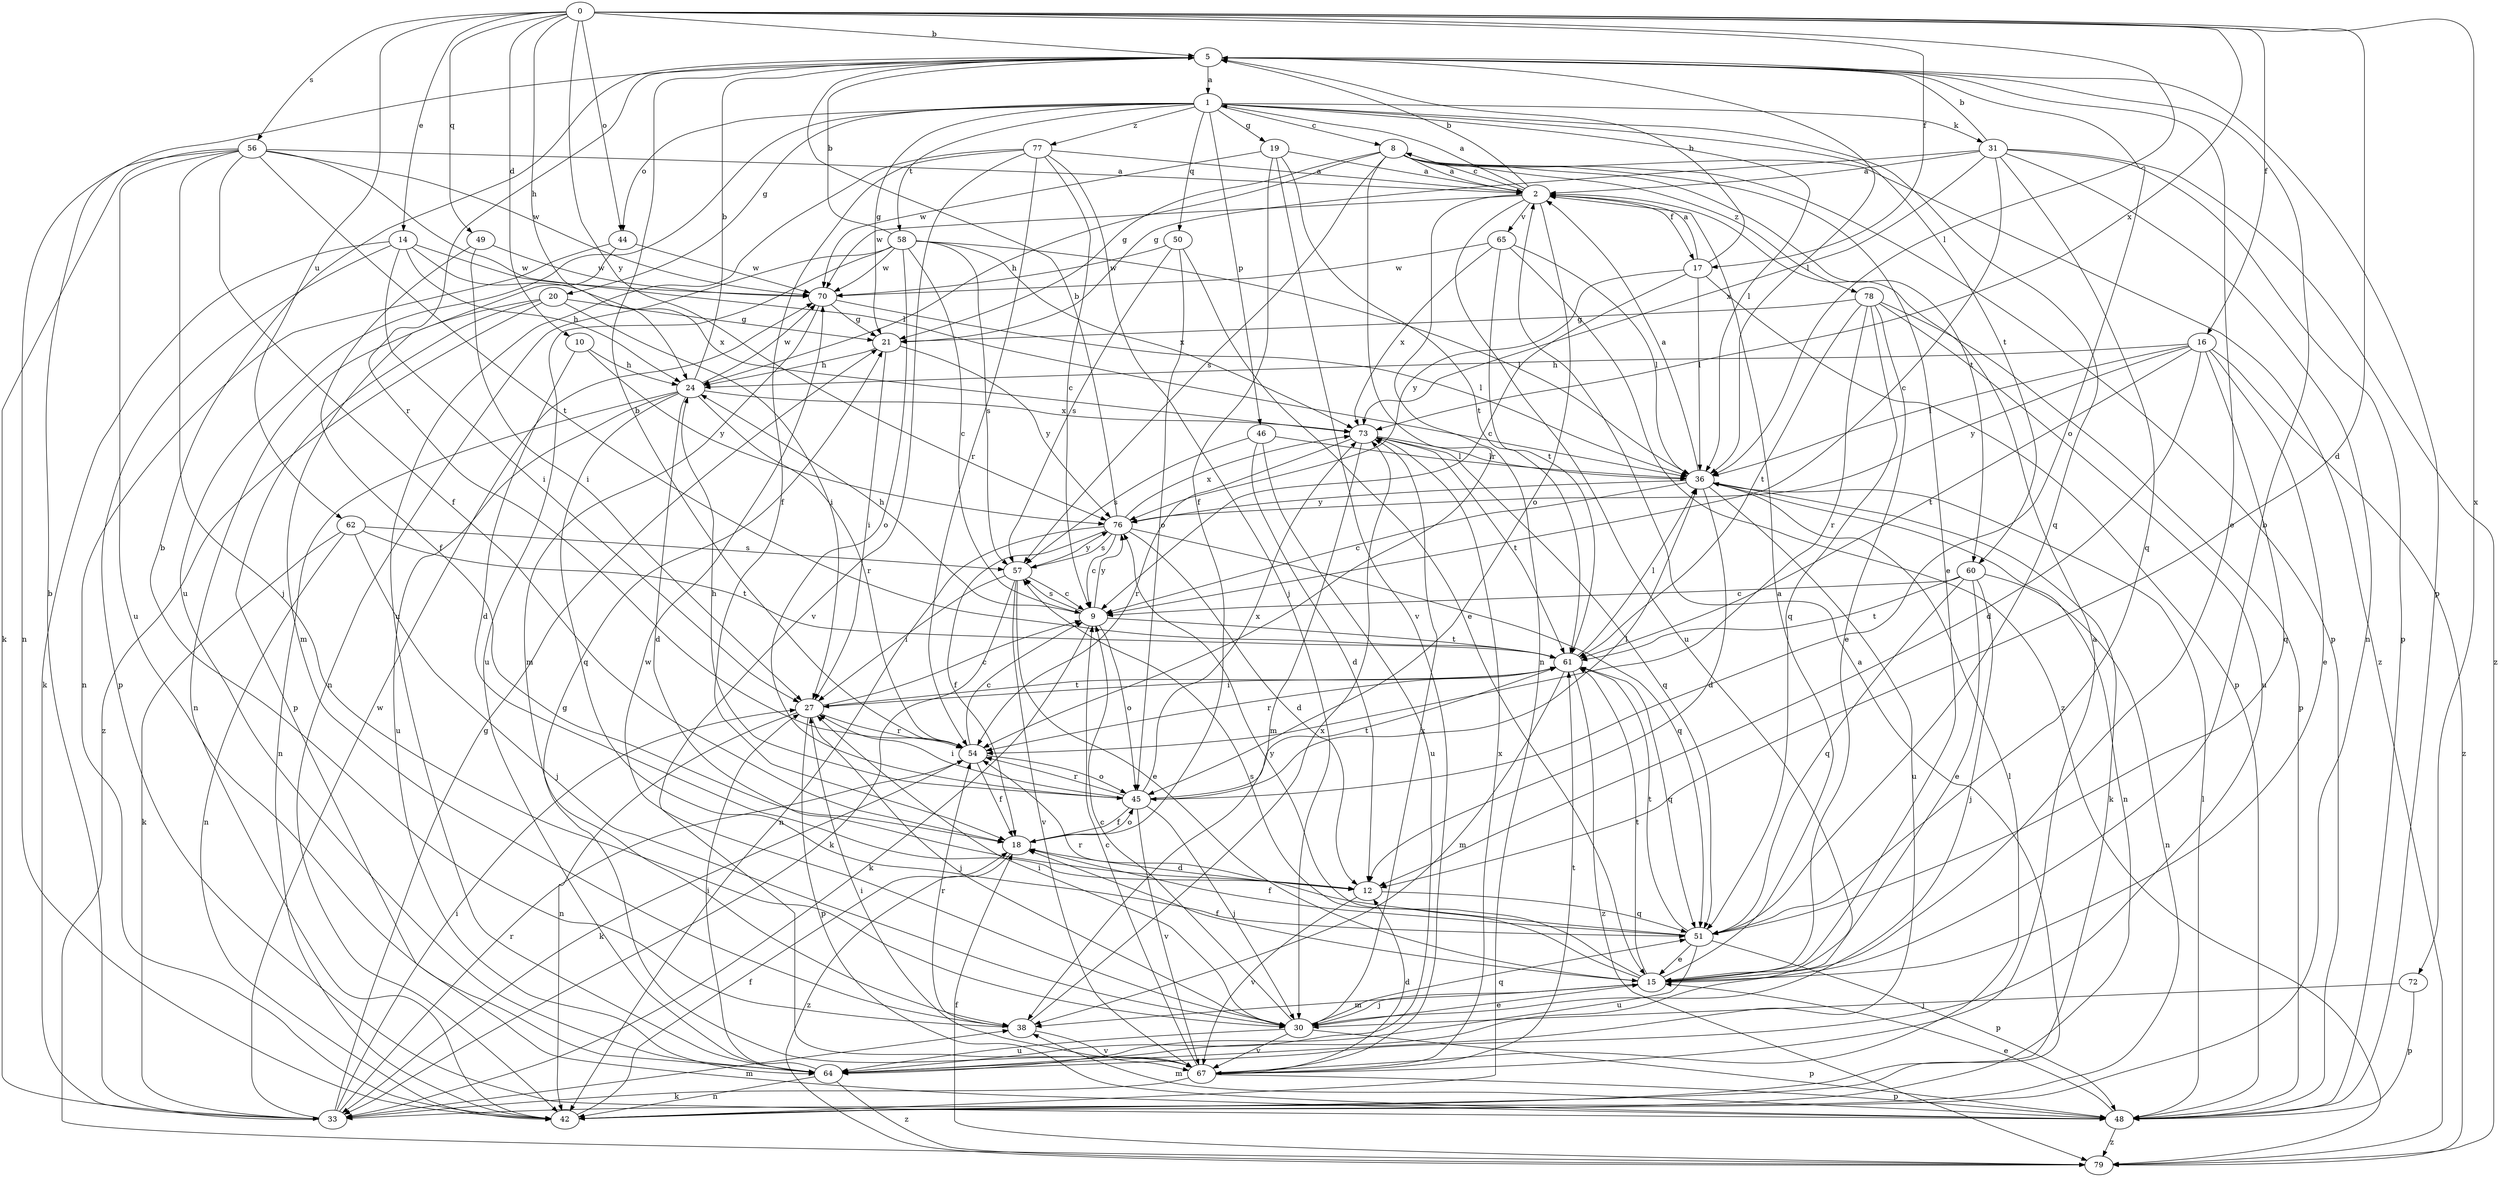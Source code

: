 strict digraph  {
0;
1;
2;
5;
8;
9;
10;
12;
14;
15;
16;
17;
18;
19;
20;
21;
24;
27;
30;
31;
33;
36;
38;
42;
44;
45;
46;
48;
49;
50;
51;
54;
56;
57;
58;
60;
61;
62;
64;
65;
67;
70;
72;
73;
76;
77;
78;
79;
0 -> 5  [label=b];
0 -> 10  [label=d];
0 -> 12  [label=d];
0 -> 14  [label=e];
0 -> 16  [label=f];
0 -> 17  [label=f];
0 -> 24  [label=h];
0 -> 36  [label=l];
0 -> 44  [label=o];
0 -> 49  [label=q];
0 -> 56  [label=s];
0 -> 62  [label=u];
0 -> 72  [label=x];
0 -> 73  [label=x];
0 -> 76  [label=y];
1 -> 8  [label=c];
1 -> 19  [label=g];
1 -> 20  [label=g];
1 -> 21  [label=g];
1 -> 31  [label=k];
1 -> 36  [label=l];
1 -> 44  [label=o];
1 -> 46  [label=p];
1 -> 50  [label=q];
1 -> 51  [label=q];
1 -> 58  [label=t];
1 -> 60  [label=t];
1 -> 64  [label=u];
1 -> 77  [label=z];
2 -> 1  [label=a];
2 -> 5  [label=b];
2 -> 8  [label=c];
2 -> 17  [label=f];
2 -> 42  [label=n];
2 -> 45  [label=o];
2 -> 64  [label=u];
2 -> 65  [label=v];
2 -> 70  [label=w];
5 -> 1  [label=a];
5 -> 15  [label=e];
5 -> 36  [label=l];
5 -> 45  [label=o];
5 -> 48  [label=p];
5 -> 54  [label=r];
8 -> 2  [label=a];
8 -> 15  [label=e];
8 -> 21  [label=g];
8 -> 24  [label=h];
8 -> 48  [label=p];
8 -> 54  [label=r];
8 -> 57  [label=s];
8 -> 60  [label=t];
8 -> 78  [label=z];
8 -> 79  [label=z];
9 -> 24  [label=h];
9 -> 33  [label=k];
9 -> 45  [label=o];
9 -> 57  [label=s];
9 -> 61  [label=t];
9 -> 76  [label=y];
10 -> 12  [label=d];
10 -> 24  [label=h];
10 -> 76  [label=y];
12 -> 51  [label=q];
12 -> 67  [label=v];
14 -> 24  [label=h];
14 -> 27  [label=i];
14 -> 33  [label=k];
14 -> 48  [label=p];
14 -> 70  [label=w];
14 -> 73  [label=x];
15 -> 2  [label=a];
15 -> 5  [label=b];
15 -> 18  [label=f];
15 -> 30  [label=j];
15 -> 38  [label=m];
15 -> 57  [label=s];
15 -> 61  [label=t];
15 -> 76  [label=y];
16 -> 12  [label=d];
16 -> 15  [label=e];
16 -> 24  [label=h];
16 -> 36  [label=l];
16 -> 51  [label=q];
16 -> 61  [label=t];
16 -> 76  [label=y];
16 -> 79  [label=z];
17 -> 2  [label=a];
17 -> 5  [label=b];
17 -> 9  [label=c];
17 -> 36  [label=l];
17 -> 48  [label=p];
17 -> 76  [label=y];
18 -> 12  [label=d];
18 -> 45  [label=o];
18 -> 79  [label=z];
19 -> 2  [label=a];
19 -> 18  [label=f];
19 -> 61  [label=t];
19 -> 67  [label=v];
19 -> 70  [label=w];
20 -> 21  [label=g];
20 -> 27  [label=i];
20 -> 42  [label=n];
20 -> 48  [label=p];
20 -> 79  [label=z];
21 -> 24  [label=h];
21 -> 27  [label=i];
21 -> 76  [label=y];
24 -> 5  [label=b];
24 -> 12  [label=d];
24 -> 42  [label=n];
24 -> 51  [label=q];
24 -> 54  [label=r];
24 -> 64  [label=u];
24 -> 70  [label=w];
24 -> 73  [label=x];
27 -> 9  [label=c];
27 -> 30  [label=j];
27 -> 42  [label=n];
27 -> 48  [label=p];
27 -> 54  [label=r];
27 -> 61  [label=t];
30 -> 9  [label=c];
30 -> 15  [label=e];
30 -> 27  [label=i];
30 -> 48  [label=p];
30 -> 51  [label=q];
30 -> 64  [label=u];
30 -> 67  [label=v];
30 -> 70  [label=w];
30 -> 73  [label=x];
31 -> 2  [label=a];
31 -> 5  [label=b];
31 -> 9  [label=c];
31 -> 21  [label=g];
31 -> 42  [label=n];
31 -> 48  [label=p];
31 -> 51  [label=q];
31 -> 73  [label=x];
31 -> 79  [label=z];
33 -> 5  [label=b];
33 -> 21  [label=g];
33 -> 27  [label=i];
33 -> 38  [label=m];
33 -> 54  [label=r];
33 -> 70  [label=w];
36 -> 2  [label=a];
36 -> 9  [label=c];
36 -> 12  [label=d];
36 -> 33  [label=k];
36 -> 42  [label=n];
36 -> 64  [label=u];
36 -> 76  [label=y];
38 -> 5  [label=b];
38 -> 54  [label=r];
38 -> 67  [label=v];
38 -> 73  [label=x];
42 -> 2  [label=a];
42 -> 18  [label=f];
44 -> 38  [label=m];
44 -> 42  [label=n];
44 -> 70  [label=w];
45 -> 18  [label=f];
45 -> 24  [label=h];
45 -> 27  [label=i];
45 -> 30  [label=j];
45 -> 36  [label=l];
45 -> 54  [label=r];
45 -> 61  [label=t];
45 -> 67  [label=v];
45 -> 73  [label=x];
46 -> 12  [label=d];
46 -> 36  [label=l];
46 -> 57  [label=s];
46 -> 64  [label=u];
48 -> 15  [label=e];
48 -> 36  [label=l];
48 -> 38  [label=m];
48 -> 79  [label=z];
49 -> 18  [label=f];
49 -> 27  [label=i];
49 -> 70  [label=w];
50 -> 15  [label=e];
50 -> 45  [label=o];
50 -> 57  [label=s];
50 -> 70  [label=w];
51 -> 15  [label=e];
51 -> 18  [label=f];
51 -> 48  [label=p];
51 -> 54  [label=r];
51 -> 61  [label=t];
51 -> 64  [label=u];
54 -> 5  [label=b];
54 -> 9  [label=c];
54 -> 18  [label=f];
54 -> 33  [label=k];
54 -> 45  [label=o];
56 -> 2  [label=a];
56 -> 18  [label=f];
56 -> 30  [label=j];
56 -> 33  [label=k];
56 -> 36  [label=l];
56 -> 42  [label=n];
56 -> 61  [label=t];
56 -> 64  [label=u];
56 -> 70  [label=w];
57 -> 9  [label=c];
57 -> 15  [label=e];
57 -> 27  [label=i];
57 -> 33  [label=k];
57 -> 67  [label=v];
57 -> 76  [label=y];
58 -> 5  [label=b];
58 -> 9  [label=c];
58 -> 36  [label=l];
58 -> 42  [label=n];
58 -> 45  [label=o];
58 -> 57  [label=s];
58 -> 64  [label=u];
58 -> 70  [label=w];
58 -> 73  [label=x];
60 -> 9  [label=c];
60 -> 15  [label=e];
60 -> 30  [label=j];
60 -> 42  [label=n];
60 -> 51  [label=q];
60 -> 61  [label=t];
61 -> 27  [label=i];
61 -> 36  [label=l];
61 -> 38  [label=m];
61 -> 51  [label=q];
61 -> 54  [label=r];
61 -> 79  [label=z];
62 -> 30  [label=j];
62 -> 33  [label=k];
62 -> 42  [label=n];
62 -> 57  [label=s];
62 -> 61  [label=t];
64 -> 27  [label=i];
64 -> 42  [label=n];
64 -> 79  [label=z];
65 -> 36  [label=l];
65 -> 61  [label=t];
65 -> 70  [label=w];
65 -> 73  [label=x];
65 -> 79  [label=z];
67 -> 2  [label=a];
67 -> 9  [label=c];
67 -> 12  [label=d];
67 -> 21  [label=g];
67 -> 27  [label=i];
67 -> 33  [label=k];
67 -> 36  [label=l];
67 -> 48  [label=p];
67 -> 61  [label=t];
67 -> 73  [label=x];
70 -> 21  [label=g];
70 -> 36  [label=l];
70 -> 38  [label=m];
72 -> 30  [label=j];
72 -> 48  [label=p];
73 -> 36  [label=l];
73 -> 38  [label=m];
73 -> 51  [label=q];
73 -> 54  [label=r];
73 -> 61  [label=t];
76 -> 5  [label=b];
76 -> 9  [label=c];
76 -> 12  [label=d];
76 -> 18  [label=f];
76 -> 42  [label=n];
76 -> 51  [label=q];
76 -> 57  [label=s];
76 -> 73  [label=x];
77 -> 2  [label=a];
77 -> 9  [label=c];
77 -> 18  [label=f];
77 -> 30  [label=j];
77 -> 54  [label=r];
77 -> 64  [label=u];
77 -> 67  [label=v];
78 -> 15  [label=e];
78 -> 21  [label=g];
78 -> 48  [label=p];
78 -> 51  [label=q];
78 -> 54  [label=r];
78 -> 61  [label=t];
78 -> 64  [label=u];
79 -> 18  [label=f];
}
